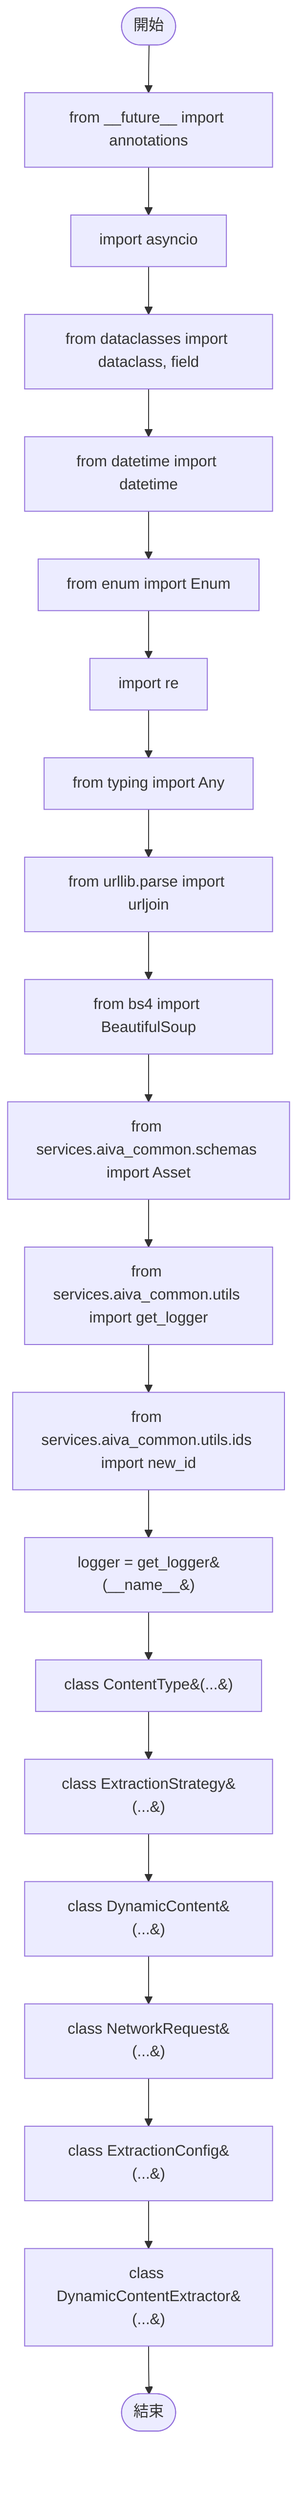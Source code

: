 flowchart TB
    n1([開始])
    n2([結束])
    n3[from __future__ import annotations]
    n4[import asyncio]
    n5[from dataclasses import dataclass, field]
    n6[from datetime import datetime]
    n7[from enum import Enum]
    n8[import re]
    n9[from typing import Any]
    n10[from urllib.parse import urljoin]
    n11[from bs4 import BeautifulSoup]
    n12[from services.aiva_common.schemas import Asset]
    n13[from services.aiva_common.utils import get_logger]
    n14[from services.aiva_common.utils.ids import new_id]
    n15[logger = get_logger&#40;__name__&#41;]
    n16[class ContentType&#40;...&#41;]
    n17[class ExtractionStrategy&#40;...&#41;]
    n18[class DynamicContent&#40;...&#41;]
    n19[class NetworkRequest&#40;...&#41;]
    n20[class ExtractionConfig&#40;...&#41;]
    n21[class DynamicContentExtractor&#40;...&#41;]
    n1 --> n3
    n3 --> n4
    n4 --> n5
    n5 --> n6
    n6 --> n7
    n7 --> n8
    n8 --> n9
    n9 --> n10
    n10 --> n11
    n11 --> n12
    n12 --> n13
    n13 --> n14
    n14 --> n15
    n15 --> n16
    n16 --> n17
    n17 --> n18
    n18 --> n19
    n19 --> n20
    n20 --> n21
    n21 --> n2